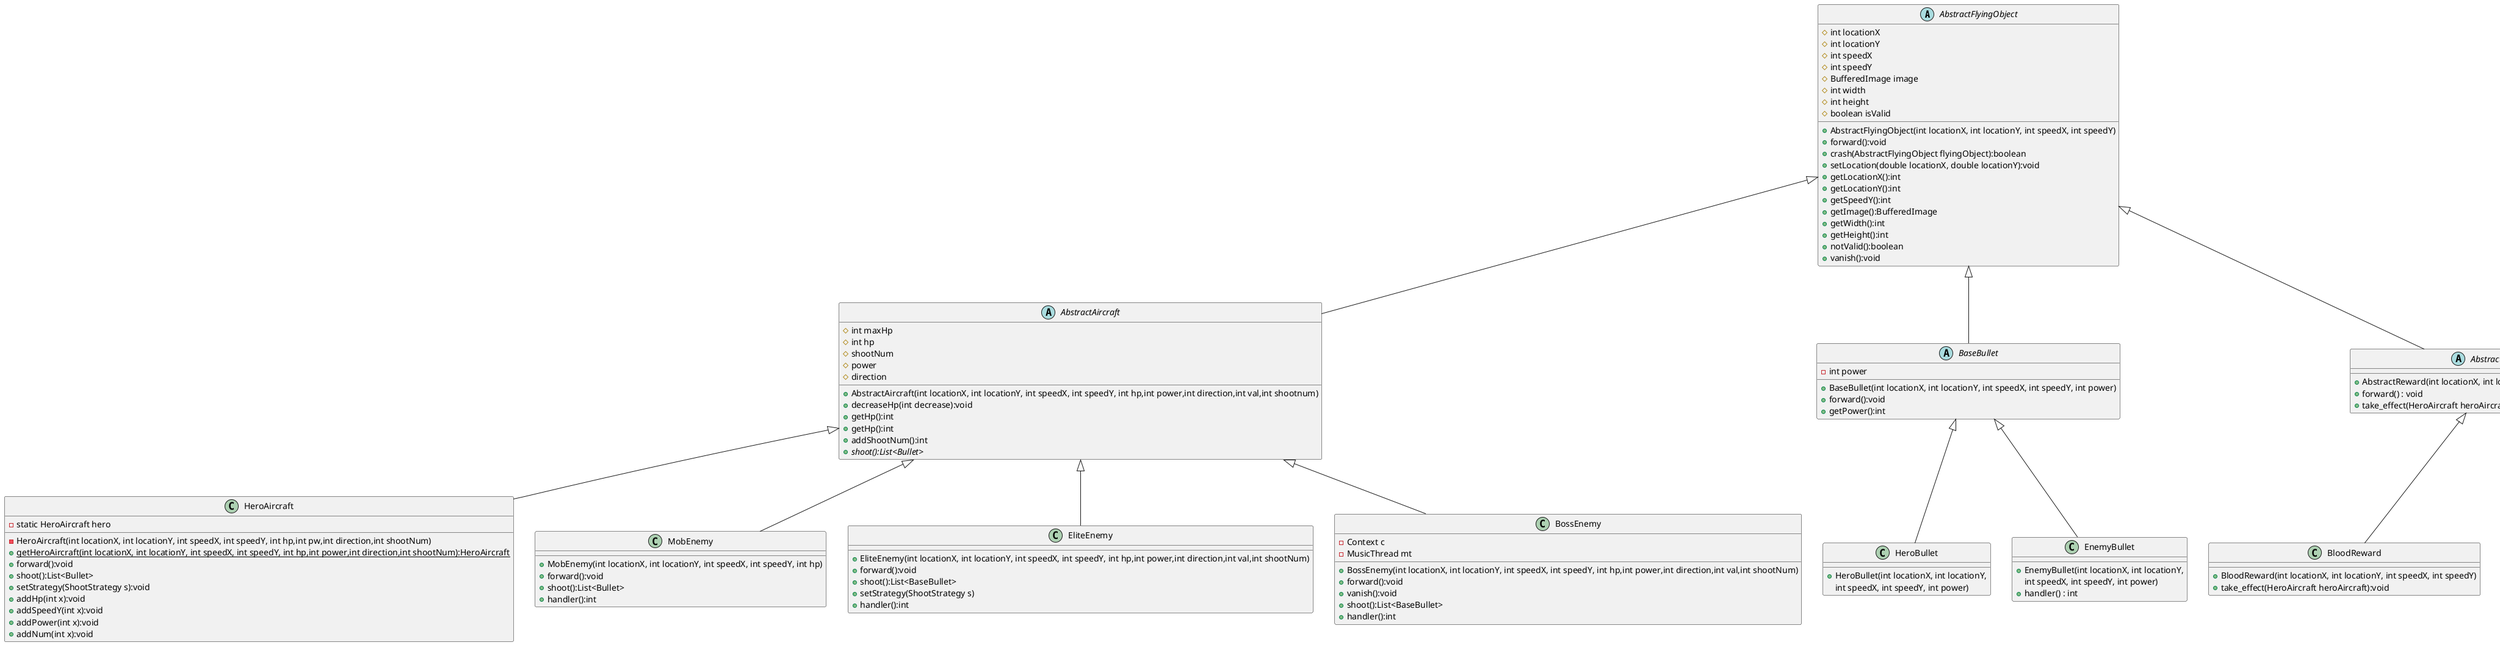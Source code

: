 @startuml
'https://plantuml.com/class-diagram

abstract class AbstractFlyingObject
{
    # int locationX
    # int locationY
    # int speedX
    # int speedY
    # BufferedImage image
    # int width
    # int height
    # boolean isValid

    + AbstractFlyingObject(int locationX, int locationY, int speedX, int speedY)
    + forward():void
    + crash(AbstractFlyingObject flyingObject):boolean
    + setLocation(double locationX, double locationY):void
    + getLocationX():int
    + getLocationY():int
    + getSpeedY():int
    + getImage():BufferedImage
    + getWidth():int
    + getHeight():int
    + notValid():boolean
    + vanish():void
}


abstract class AbstractAircraft
{
	# int maxHp
    # int hp
    # shootNum
    # power
    # direction
    + AbstractAircraft(int locationX, int locationY, int speedX, int speedY, int hp,int power,int direction,int val,int shootnum)
    + decreaseHp(int decrease):void
    + getHp():int
    + getHp():int
    + addShootNum():int
    + {abstract} shoot():List<Bullet>
 }

abstract class BaseBullet
{
    - int power
    + BaseBullet(int locationX, int locationY, int speedX, int speedY, int power)
    + forward():void
	+ getPower():int
}

abstract class AbstractReward{
    + AbstractReward(int locationX, int locationY, int speedX, int speedY)
    + forward() : void
    + take_effect(HeroAircraft heroAircraft):void
}

AbstractFlyingObject <|-- AbstractReward
AbstractFlyingObject <|-- AbstractAircraft
AbstractFlyingObject <|-- BaseBullet

AbstractAircraft <|-- HeroAircraft
AbstractAircraft <|-- MobEnemy
AbstractAircraft <|-- EliteEnemy
AbstractAircraft <|-- BossEnemy

BaseBullet <|-- HeroBullet
BaseBullet <|-- EnemyBullet

AbstractReward <|-- BloodReward
AbstractReward <|-- BulletReward
AbstractReward <|-- BombReward

class HeroAircraft {
    - static HeroAircraft hero
    - HeroAircraft(int locationX, int locationY, int speedX, int speedY, int hp,int pw,int direction,int shootNum)
    + {static} getHeroAircraft(int locationX, int locationY, int speedX, int speedY, int hp,int power,int direction,int shootNum):HeroAircraft
    + forward():void
    + shoot():List<Bullet>
    + setStrategy(ShootStrategy s):void
    + addHp(int x):void
    + addSpeedY(int x):void
    + addPower(int x):void
    + addNum(int x):void
}

class EliteEnemy{
    + EliteEnemy(int locationX, int locationY, int speedX, int speedY, int hp,int power,int direction,int val,int shootNum)
    + forward():void
    + shoot():List<BaseBullet>
    + setStrategy(ShootStrategy s)
    + handler():int
}

class BossEnemy{
    - Context c
    - MusicThread mt
    + BossEnemy(int locationX, int locationY, int speedX, int speedY, int hp,int power,int direction,int val,int shootNum)
    + forward():void
    + vanish():void
    + shoot():List<BaseBullet>
    + handler():int
}

class MobEnemy {
    + MobEnemy(int locationX, int locationY, int speedX, int speedY, int hp)
    + forward():void
    + shoot():List<Bullet>
    + handler():int
}


class HeroBullet {
    + HeroBullet(int locationX, int locationY,
     int speedX, int speedY, int power)
}

class EnemyBullet {
    + EnemyBullet(int locationX, int locationY,
     int speedX, int speedY, int power)
    + handler() : int
}


class BloodReward{
    + BloodReward(int locationX, int locationY, int speedX, int speedY)
    + take_effect(HeroAircraft heroAircraft):void
}

class BulletReward{
    - {static} MusicThread mt
    - {volatile static} validTime
    - {static} Thread t
    + BulletReward(int locationX, int locationY, int speedX, int speedY)
    + take_effect(HeroAircraft heroAircraft):void
}

class BombReward{
    - ArrayList<Observer> obs
    + addObs(ArrayList<Observer> obs)
    + BulletReward(int locationX, int locationY, int speedX, int speedY)
    + take_effect(HeroAircraft heroAircraft):void
    + dispatch():void
}


@enduml
